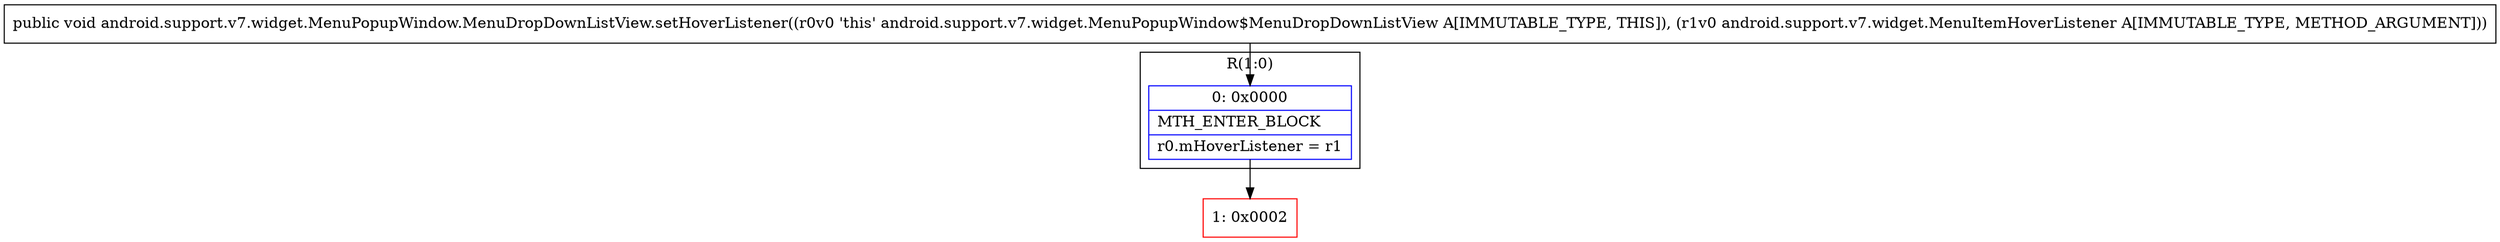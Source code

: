 digraph "CFG forandroid.support.v7.widget.MenuPopupWindow.MenuDropDownListView.setHoverListener(Landroid\/support\/v7\/widget\/MenuItemHoverListener;)V" {
subgraph cluster_Region_1879239039 {
label = "R(1:0)";
node [shape=record,color=blue];
Node_0 [shape=record,label="{0\:\ 0x0000|MTH_ENTER_BLOCK\l|r0.mHoverListener = r1\l}"];
}
Node_1 [shape=record,color=red,label="{1\:\ 0x0002}"];
MethodNode[shape=record,label="{public void android.support.v7.widget.MenuPopupWindow.MenuDropDownListView.setHoverListener((r0v0 'this' android.support.v7.widget.MenuPopupWindow$MenuDropDownListView A[IMMUTABLE_TYPE, THIS]), (r1v0 android.support.v7.widget.MenuItemHoverListener A[IMMUTABLE_TYPE, METHOD_ARGUMENT])) }"];
MethodNode -> Node_0;
Node_0 -> Node_1;
}

